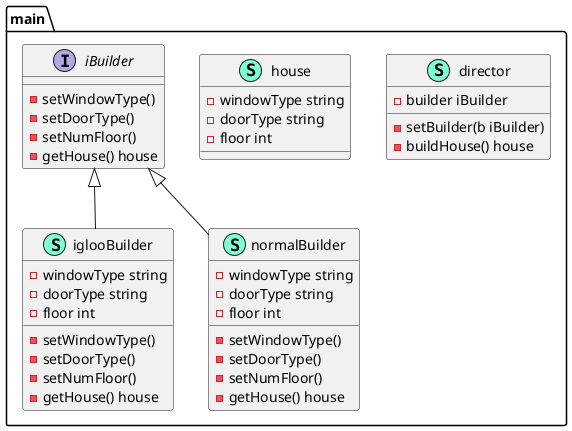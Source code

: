 @startuml
namespace main {
    class director << (S,Aquamarine) >> {
        - builder iBuilder

        - setBuilder(b iBuilder) 
        - buildHouse() house

    }
    class house << (S,Aquamarine) >> {
        - windowType string
        - doorType string
        - floor int

    }
    interface iBuilder  {
        - setWindowType() 
        - setDoorType() 
        - setNumFloor() 
        - getHouse() house

    }
    class iglooBuilder << (S,Aquamarine) >> {
        - windowType string
        - doorType string
        - floor int

        - setWindowType() 
        - setDoorType() 
        - setNumFloor() 
        - getHouse() house

    }
    class normalBuilder << (S,Aquamarine) >> {
        - windowType string
        - doorType string
        - floor int

        - setWindowType() 
        - setDoorType() 
        - setNumFloor() 
        - getHouse() house

    }
}

"main.iBuilder" <|-- "main.iglooBuilder"
"main.iBuilder" <|-- "main.normalBuilder"

@enduml
